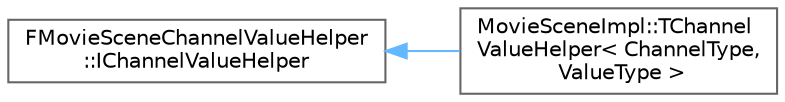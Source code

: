 digraph "Graphical Class Hierarchy"
{
 // INTERACTIVE_SVG=YES
 // LATEX_PDF_SIZE
  bgcolor="transparent";
  edge [fontname=Helvetica,fontsize=10,labelfontname=Helvetica,labelfontsize=10];
  node [fontname=Helvetica,fontsize=10,shape=box,height=0.2,width=0.4];
  rankdir="LR";
  Node0 [id="Node000000",label="FMovieSceneChannelValueHelper\l::IChannelValueHelper",height=0.2,width=0.4,color="grey40", fillcolor="white", style="filled",URL="$d9/d93/structFMovieSceneChannelValueHelper_1_1IChannelValueHelper.html",tooltip="Underlying implementation interface."];
  Node0 -> Node1 [id="edge4423_Node000000_Node000001",dir="back",color="steelblue1",style="solid",tooltip=" "];
  Node1 [id="Node000001",label="MovieSceneImpl::TChannel\lValueHelper\< ChannelType,\l ValueType \>",height=0.2,width=0.4,color="grey40", fillcolor="white", style="filled",URL="$da/df4/structMovieSceneImpl_1_1TChannelValueHelper.html",tooltip="Templated channel value accessor utility that get's sets a channel value and time."];
}
